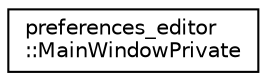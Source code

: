 digraph "Graphical Class Hierarchy"
{
 // LATEX_PDF_SIZE
  edge [fontname="Helvetica",fontsize="10",labelfontname="Helvetica",labelfontsize="10"];
  node [fontname="Helvetica",fontsize="10",shape=record];
  rankdir="LR";
  Node0 [label="preferences_editor\l::MainWindowPrivate",height=0.2,width=0.4,color="black", fillcolor="white", style="filled",URL="$classpreferences__editor_1_1_main_window_private.html",tooltip=" "];
}
